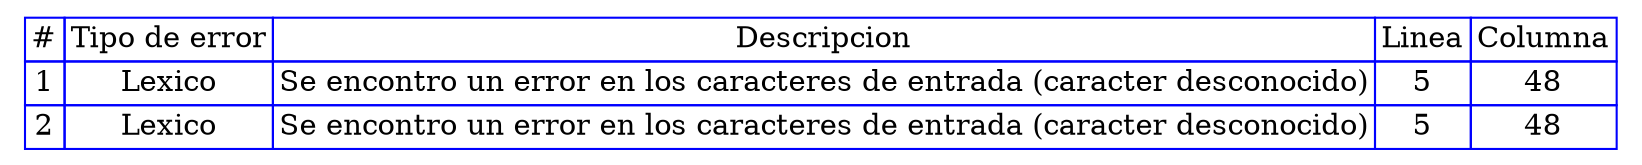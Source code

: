 digraph {

  tbl [

    shape=plaintext
    label=<
      <table border='0' cellborder='1' color='blue' cellspacing='0'>
        <tr><td>#</td><td>Tipo de error</td><td>Descripcion</td><td>Linea</td><td>Columna</td></tr><tr><td>1</td><td>Lexico</td><td>Se encontro un error en los caracteres de entrada (caracter desconocido)</td><td>5</td><td>48</td></tr>
<tr><td>2</td><td>Lexico</td><td>Se encontro un error en los caracteres de entrada (caracter desconocido)</td><td>5</td><td>48</td></tr>
</table>

    >];

}
